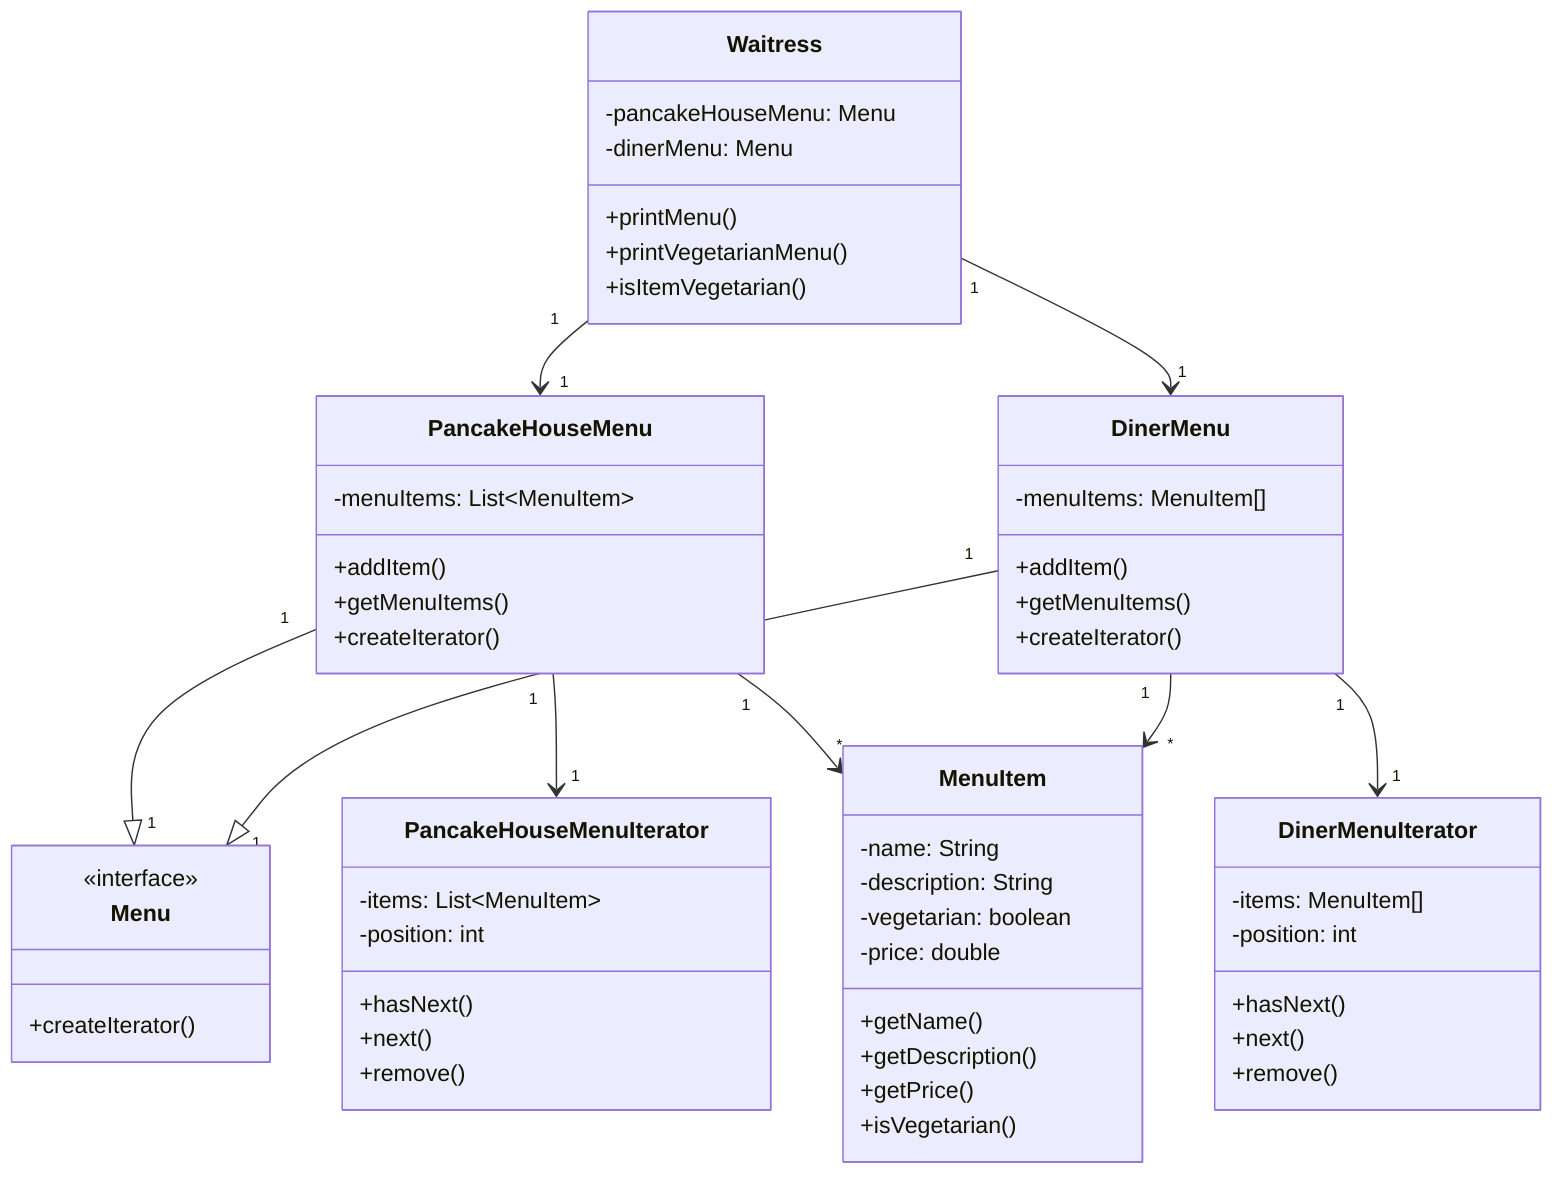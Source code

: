 classDiagram
    class Menu {
        <<interface>>
        +createIterator()
    }
    class MenuItem {
        -name: String
        -description: String
        -vegetarian: boolean
        -price: double
        +getName()
        +getDescription()
        +getPrice()
        +isVegetarian()
    }
    class PancakeHouseMenu {
        -menuItems: List~MenuItem~
        +addItem()
        +getMenuItems()
        +createIterator()
    }
    class DinerMenu {
        -menuItems: MenuItem[]
        +addItem()
        +getMenuItems()
        +createIterator()
    }
    class PancakeHouseMenuIterator {
        -items: List~MenuItem~
        -position: int
        +hasNext()
        +next()
        +remove()
    }
    class DinerMenuIterator {
        -items: MenuItem[]
        -position: int
        +hasNext()
        +next()
        +remove()
    }
    class Waitress {
        -pancakeHouseMenu: Menu
        -dinerMenu: Menu
        +printMenu()
        +printVegetarianMenu()
        +isItemVegetarian()
    }

    PancakeHouseMenu "1" --|> "1" Menu
    DinerMenu "1" --|> "1" Menu
    PancakeHouseMenu "1" --> "1" PancakeHouseMenuIterator
    DinerMenu "1" --> "1" DinerMenuIterator
    PancakeHouseMenu "1" --> "*" MenuItem
    DinerMenu "1" --> "*" MenuItem
    Waitress "1" --> "1" PancakeHouseMenu
    Waitress "1" --> "1" DinerMenu